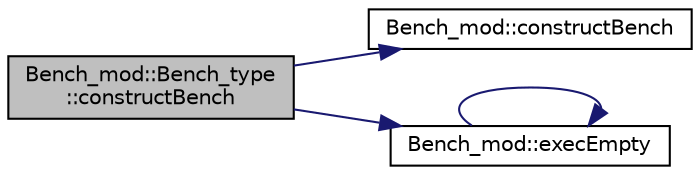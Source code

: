 digraph "Bench_mod::Bench_type::constructBench"
{
 // LATEX_PDF_SIZE
  edge [fontname="Helvetica",fontsize="10",labelfontname="Helvetica",labelfontsize="10"];
  node [fontname="Helvetica",fontsize="10",shape=record];
  rankdir="LR";
  Node1 [label="Bench_mod::Bench_type\l::constructBench",height=0.2,width=0.4,color="black", fillcolor="grey75", style="filled", fontcolor="black",tooltip="Construct and return an object of type Bench_type. This is the constructor of the type Bench_type for..."];
  Node1 -> Node2 [color="midnightblue",fontsize="10",style="solid",fontname="Helvetica"];
  Node2 [label="Bench_mod::constructBench",height=0.2,width=0.4,color="black", fillcolor="white", style="filled",URL="$namespaceBench__mod.html#a96dde9dc7f2a7f0b12953112293f9a0c",tooltip="Construct and return an object of type Bench_type. This is the constructor of the type Bench_type for..."];
  Node1 -> Node3 [color="midnightblue",fontsize="10",style="solid",fontname="Helvetica"];
  Node3 [label="Bench_mod::execEmpty",height=0.2,width=0.4,color="black", fillcolor="white", style="filled",URL="$namespaceBench__mod.html#a24459d76861f1112be532f76d4801b5f",tooltip=" "];
  Node3 -> Node3 [color="midnightblue",fontsize="10",style="solid",fontname="Helvetica"];
}
